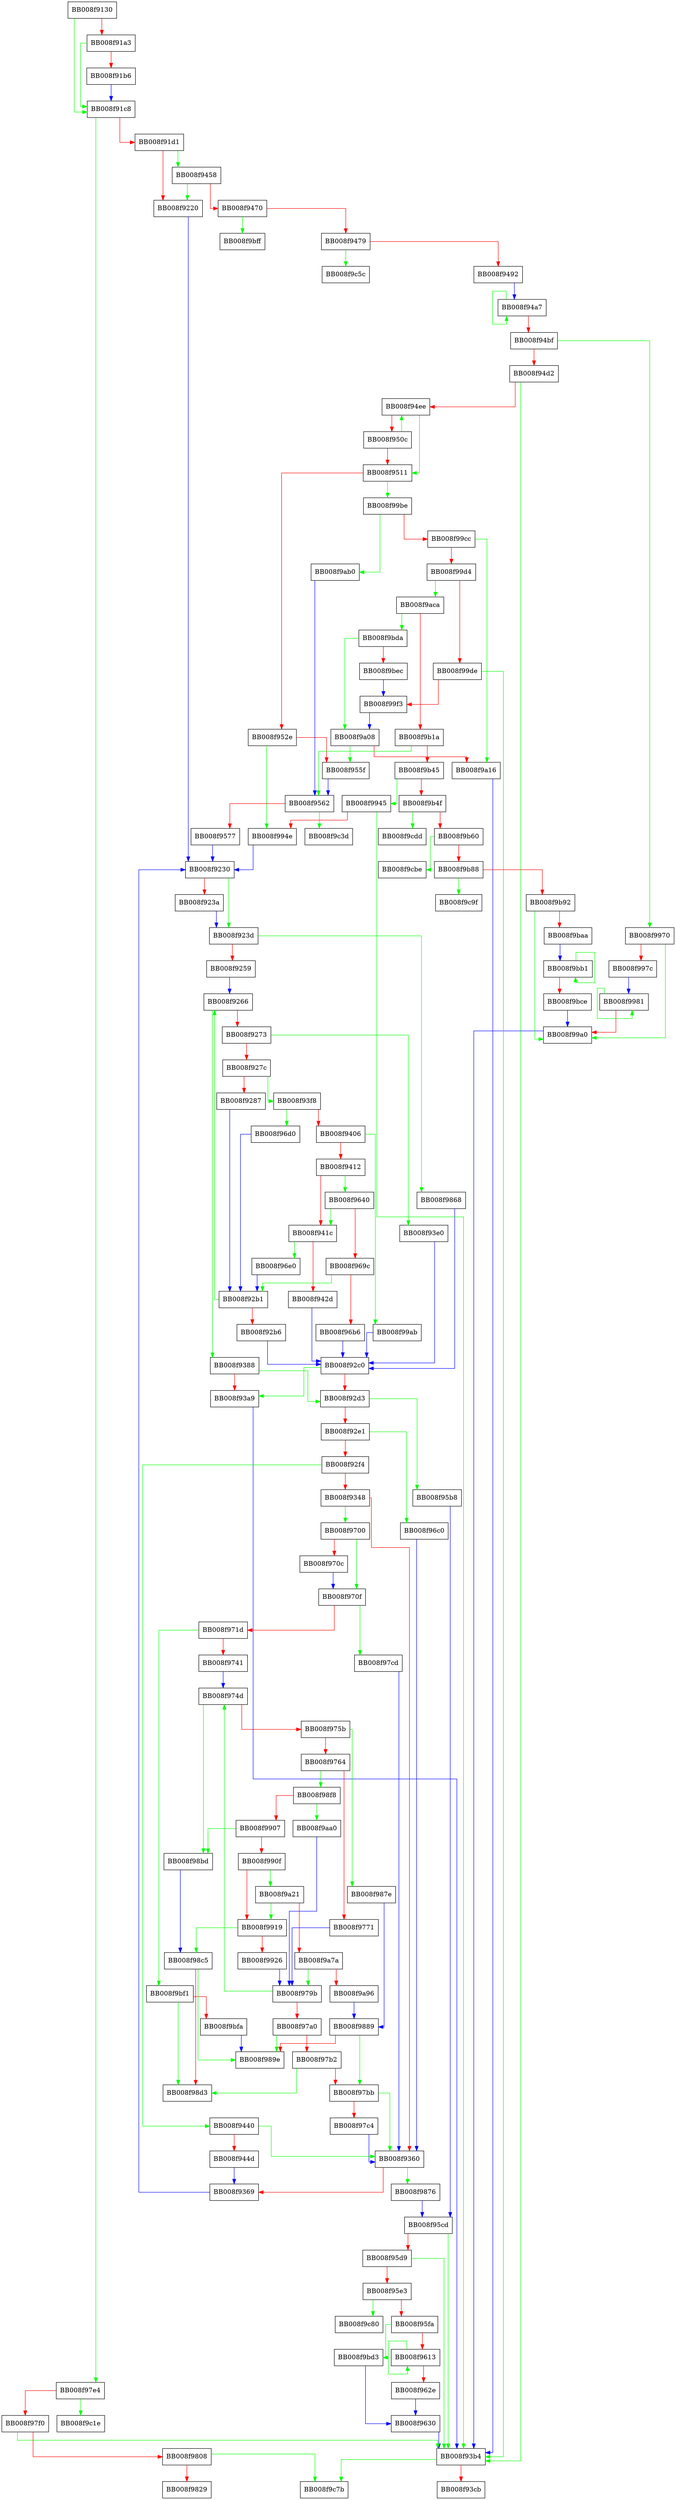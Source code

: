 digraph __gconv_transform_internal_ascii {
  node [shape="box"];
  graph [splines=ortho];
  BB008f9130 -> BB008f91c8 [color="green"];
  BB008f9130 -> BB008f91a3 [color="red"];
  BB008f91a3 -> BB008f91c8 [color="green"];
  BB008f91a3 -> BB008f91b6 [color="red"];
  BB008f91b6 -> BB008f91c8 [color="blue"];
  BB008f91c8 -> BB008f97e4 [color="green"];
  BB008f91c8 -> BB008f91d1 [color="red"];
  BB008f91d1 -> BB008f9458 [color="green"];
  BB008f91d1 -> BB008f9220 [color="red"];
  BB008f9220 -> BB008f9230 [color="blue"];
  BB008f9230 -> BB008f923d [color="green"];
  BB008f9230 -> BB008f923a [color="red"];
  BB008f923a -> BB008f923d [color="blue"];
  BB008f923d -> BB008f9868 [color="green"];
  BB008f923d -> BB008f9259 [color="red"];
  BB008f9259 -> BB008f9266 [color="blue"];
  BB008f9266 -> BB008f9388 [color="green"];
  BB008f9266 -> BB008f9273 [color="red"];
  BB008f9273 -> BB008f93e0 [color="green"];
  BB008f9273 -> BB008f927c [color="red"];
  BB008f927c -> BB008f93f8 [color="green"];
  BB008f927c -> BB008f9287 [color="red"];
  BB008f9287 -> BB008f92b1 [color="blue"];
  BB008f92b1 -> BB008f9266 [color="green"];
  BB008f92b1 -> BB008f92b6 [color="red"];
  BB008f92b6 -> BB008f92c0 [color="blue"];
  BB008f92c0 -> BB008f93a9 [color="green"];
  BB008f92c0 -> BB008f92d3 [color="red"];
  BB008f92d3 -> BB008f95b8 [color="green"];
  BB008f92d3 -> BB008f92e1 [color="red"];
  BB008f92e1 -> BB008f96c0 [color="green"];
  BB008f92e1 -> BB008f92f4 [color="red"];
  BB008f92f4 -> BB008f9440 [color="green"];
  BB008f92f4 -> BB008f9348 [color="red"];
  BB008f9348 -> BB008f9700 [color="green"];
  BB008f9348 -> BB008f9360 [color="red"];
  BB008f9360 -> BB008f9876 [color="green"];
  BB008f9360 -> BB008f9369 [color="red"];
  BB008f9369 -> BB008f9230 [color="blue"];
  BB008f9388 -> BB008f92d3 [color="green"];
  BB008f9388 -> BB008f93a9 [color="red"];
  BB008f93a9 -> BB008f93b4 [color="blue"];
  BB008f93b4 -> BB008f9c7b [color="green"];
  BB008f93b4 -> BB008f93cb [color="red"];
  BB008f93e0 -> BB008f92c0 [color="blue"];
  BB008f93f8 -> BB008f96d0 [color="green"];
  BB008f93f8 -> BB008f9406 [color="red"];
  BB008f9406 -> BB008f99ab [color="green"];
  BB008f9406 -> BB008f9412 [color="red"];
  BB008f9412 -> BB008f9640 [color="green"];
  BB008f9412 -> BB008f941c [color="red"];
  BB008f941c -> BB008f96e0 [color="green"];
  BB008f941c -> BB008f942d [color="red"];
  BB008f942d -> BB008f92c0 [color="blue"];
  BB008f9440 -> BB008f9360 [color="green"];
  BB008f9440 -> BB008f944d [color="red"];
  BB008f944d -> BB008f9369 [color="blue"];
  BB008f9458 -> BB008f9220 [color="green"];
  BB008f9458 -> BB008f9470 [color="red"];
  BB008f9470 -> BB008f9bff [color="green"];
  BB008f9470 -> BB008f9479 [color="red"];
  BB008f9479 -> BB008f9c5c [color="green"];
  BB008f9479 -> BB008f9492 [color="red"];
  BB008f9492 -> BB008f94a7 [color="blue"];
  BB008f94a7 -> BB008f94a7 [color="green"];
  BB008f94a7 -> BB008f94bf [color="red"];
  BB008f94bf -> BB008f9970 [color="green"];
  BB008f94bf -> BB008f94d2 [color="red"];
  BB008f94d2 -> BB008f93b4 [color="green"];
  BB008f94d2 -> BB008f94ee [color="red"];
  BB008f94ee -> BB008f9511 [color="green"];
  BB008f94ee -> BB008f950c [color="red"];
  BB008f950c -> BB008f94ee [color="green"];
  BB008f950c -> BB008f9511 [color="red"];
  BB008f9511 -> BB008f99be [color="green"];
  BB008f9511 -> BB008f952e [color="red"];
  BB008f952e -> BB008f994e [color="green"];
  BB008f952e -> BB008f955f [color="red"];
  BB008f955f -> BB008f9562 [color="blue"];
  BB008f9562 -> BB008f9c3d [color="green"];
  BB008f9562 -> BB008f9577 [color="red"];
  BB008f9577 -> BB008f9230 [color="blue"];
  BB008f95b8 -> BB008f95cd [color="blue"];
  BB008f95cd -> BB008f93b4 [color="green"];
  BB008f95cd -> BB008f95d9 [color="red"];
  BB008f95d9 -> BB008f93b4 [color="green"];
  BB008f95d9 -> BB008f95e3 [color="red"];
  BB008f95e3 -> BB008f9c80 [color="green"];
  BB008f95e3 -> BB008f95fa [color="red"];
  BB008f95fa -> BB008f9bd3 [color="green"];
  BB008f95fa -> BB008f9613 [color="red"];
  BB008f9613 -> BB008f9613 [color="green"];
  BB008f9613 -> BB008f962e [color="red"];
  BB008f962e -> BB008f9630 [color="blue"];
  BB008f9630 -> BB008f93b4 [color="blue"];
  BB008f9640 -> BB008f941c [color="green"];
  BB008f9640 -> BB008f969c [color="red"];
  BB008f969c -> BB008f92b1 [color="green"];
  BB008f969c -> BB008f96b6 [color="red"];
  BB008f96b6 -> BB008f92c0 [color="blue"];
  BB008f96c0 -> BB008f9360 [color="blue"];
  BB008f96d0 -> BB008f92b1 [color="blue"];
  BB008f96e0 -> BB008f92b1 [color="blue"];
  BB008f9700 -> BB008f970f [color="green"];
  BB008f9700 -> BB008f970c [color="red"];
  BB008f970c -> BB008f970f [color="blue"];
  BB008f970f -> BB008f97cd [color="green"];
  BB008f970f -> BB008f971d [color="red"];
  BB008f971d -> BB008f9bf1 [color="green"];
  BB008f971d -> BB008f9741 [color="red"];
  BB008f9741 -> BB008f974d [color="blue"];
  BB008f974d -> BB008f98bd [color="green"];
  BB008f974d -> BB008f975b [color="red"];
  BB008f975b -> BB008f987e [color="green"];
  BB008f975b -> BB008f9764 [color="red"];
  BB008f9764 -> BB008f98f8 [color="green"];
  BB008f9764 -> BB008f9771 [color="red"];
  BB008f9771 -> BB008f979b [color="blue"];
  BB008f979b -> BB008f974d [color="green"];
  BB008f979b -> BB008f97a0 [color="red"];
  BB008f97a0 -> BB008f989e [color="green"];
  BB008f97a0 -> BB008f97b2 [color="red"];
  BB008f97b2 -> BB008f98d3 [color="green"];
  BB008f97b2 -> BB008f97bb [color="red"];
  BB008f97bb -> BB008f9360 [color="green"];
  BB008f97bb -> BB008f97c4 [color="red"];
  BB008f97c4 -> BB008f9360 [color="blue"];
  BB008f97cd -> BB008f9360 [color="blue"];
  BB008f97e4 -> BB008f9c1e [color="green"];
  BB008f97e4 -> BB008f97f0 [color="red"];
  BB008f97f0 -> BB008f93b4 [color="green"];
  BB008f97f0 -> BB008f9808 [color="red"];
  BB008f9808 -> BB008f9c7b [color="green"];
  BB008f9808 -> BB008f9829 [color="red"];
  BB008f9868 -> BB008f92c0 [color="blue"];
  BB008f9876 -> BB008f95cd [color="blue"];
  BB008f987e -> BB008f9889 [color="blue"];
  BB008f9889 -> BB008f97bb [color="green"];
  BB008f9889 -> BB008f989e [color="red"];
  BB008f98bd -> BB008f98c5 [color="blue"];
  BB008f98c5 -> BB008f989e [color="green"];
  BB008f98c5 -> BB008f98d3 [color="red"];
  BB008f98f8 -> BB008f9aa0 [color="green"];
  BB008f98f8 -> BB008f9907 [color="red"];
  BB008f9907 -> BB008f98bd [color="green"];
  BB008f9907 -> BB008f990f [color="red"];
  BB008f990f -> BB008f9a21 [color="green"];
  BB008f990f -> BB008f9919 [color="red"];
  BB008f9919 -> BB008f98c5 [color="green"];
  BB008f9919 -> BB008f9926 [color="red"];
  BB008f9926 -> BB008f979b [color="blue"];
  BB008f9945 -> BB008f93b4 [color="green"];
  BB008f9945 -> BB008f994e [color="red"];
  BB008f994e -> BB008f9230 [color="blue"];
  BB008f9970 -> BB008f99a0 [color="green"];
  BB008f9970 -> BB008f997c [color="red"];
  BB008f997c -> BB008f9981 [color="blue"];
  BB008f9981 -> BB008f9981 [color="green"];
  BB008f9981 -> BB008f99a0 [color="red"];
  BB008f99a0 -> BB008f93b4 [color="blue"];
  BB008f99ab -> BB008f92c0 [color="blue"];
  BB008f99be -> BB008f9ab0 [color="green"];
  BB008f99be -> BB008f99cc [color="red"];
  BB008f99cc -> BB008f9a16 [color="green"];
  BB008f99cc -> BB008f99d4 [color="red"];
  BB008f99d4 -> BB008f9aca [color="green"];
  BB008f99d4 -> BB008f99de [color="red"];
  BB008f99de -> BB008f93b4 [color="green"];
  BB008f99de -> BB008f99f3 [color="red"];
  BB008f99f3 -> BB008f9a08 [color="blue"];
  BB008f9a08 -> BB008f955f [color="green"];
  BB008f9a08 -> BB008f9a16 [color="red"];
  BB008f9a16 -> BB008f93b4 [color="blue"];
  BB008f9a21 -> BB008f9919 [color="green"];
  BB008f9a21 -> BB008f9a7a [color="red"];
  BB008f9a7a -> BB008f979b [color="green"];
  BB008f9a7a -> BB008f9a96 [color="red"];
  BB008f9a96 -> BB008f9889 [color="blue"];
  BB008f9aa0 -> BB008f979b [color="blue"];
  BB008f9ab0 -> BB008f9562 [color="blue"];
  BB008f9aca -> BB008f9bda [color="green"];
  BB008f9aca -> BB008f9b1a [color="red"];
  BB008f9b1a -> BB008f9562 [color="green"];
  BB008f9b1a -> BB008f9b45 [color="red"];
  BB008f9b45 -> BB008f9945 [color="green"];
  BB008f9b45 -> BB008f9b4f [color="red"];
  BB008f9b4f -> BB008f9cdd [color="green"];
  BB008f9b4f -> BB008f9b60 [color="red"];
  BB008f9b60 -> BB008f9cbe [color="green"];
  BB008f9b60 -> BB008f9b88 [color="red"];
  BB008f9b88 -> BB008f9c9f [color="green"];
  BB008f9b88 -> BB008f9b92 [color="red"];
  BB008f9b92 -> BB008f99a0 [color="green"];
  BB008f9b92 -> BB008f9baa [color="red"];
  BB008f9baa -> BB008f9bb1 [color="blue"];
  BB008f9bb1 -> BB008f9bb1 [color="green"];
  BB008f9bb1 -> BB008f9bce [color="red"];
  BB008f9bce -> BB008f99a0 [color="blue"];
  BB008f9bd3 -> BB008f9630 [color="blue"];
  BB008f9bda -> BB008f9a08 [color="green"];
  BB008f9bda -> BB008f9bec [color="red"];
  BB008f9bec -> BB008f99f3 [color="blue"];
  BB008f9bf1 -> BB008f98d3 [color="green"];
  BB008f9bf1 -> BB008f9bfa [color="red"];
  BB008f9bfa -> BB008f989e [color="blue"];
}